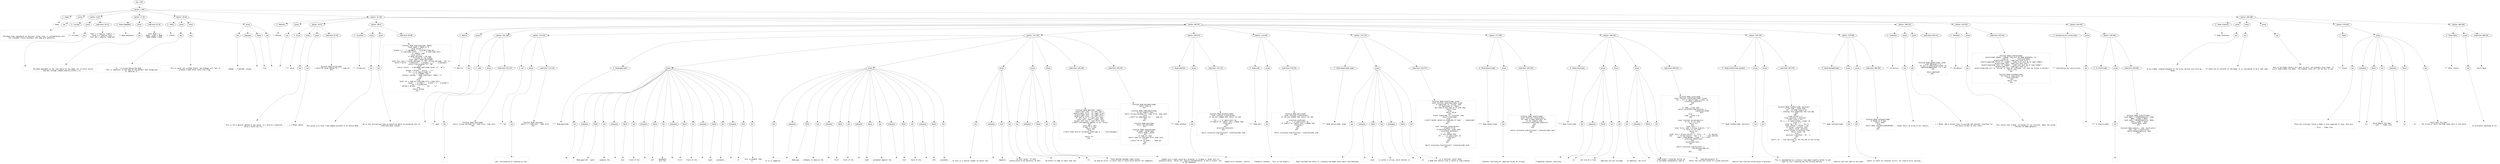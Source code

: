 digraph lpegNode {

node [fontname=Helvetica]
edge [style=dashed]

doc_0 [label="doc - 494"]


doc_0 -> { section_1}
{rank=same; section_1}

section_1 [label="section: 1-464"]


// END RANK doc_0

section_1 -> { header_2 prose_3 section_4 section_5 section_6 section_7 section_8}
{rank=same; header_2 prose_3 section_4 section_5 section_6 section_7 section_8}

header_2 [label="1 : Node"]

prose_3 [label="prose"]

section_4 [label="section: 8-16"]

section_5 [label="section: 17-28"]

section_6 [label="section: 29-40"]

section_7 [label="section: 41-442"]

section_8 [label="section: 465-484"]


// END RANK section_1

header_2 -> leaf_9
leaf_9  [color=Gray,shape=rectangle,fontname=Inconsolata,label="* Node"]
// END RANK header_2

prose_3 -> { raw_10}
{rank=same; raw_10}

raw_10 [label="raw"]


// END RANK prose_3

raw_10 -> leaf_11
leaf_11  [color=Gray,shape=rectangle,fontname=Inconsolata,label="


  The Node class implements an abstract syntax tree, in collaboration with
the [[Grammar class][/grammar] and lpeg more generally.  

"]
// END RANK raw_10

section_4 -> { header_12 prose_13 codeblock_14}
{rank=same; header_12 prose_13 codeblock_14}

header_12 [label="3 : includes"]

prose_13 [label="prose"]

codeblock_14 [label="code block 10-14"]


// END RANK section_4

header_12 -> leaf_15
leaf_15  [color=Gray,shape=rectangle,fontname=Inconsolata,label="*** includes"]
// END RANK header_12

prose_13 -> { raw_16}
{rank=same; raw_16}

raw_16 [label="raw"]


// END RANK prose_13

raw_16 -> leaf_17
leaf_17  [color=Gray,shape=rectangle,fontname=Inconsolata,label="
"]
// END RANK raw_16

codeblock_14 -> leaf_18
leaf_18  [color=Gray,shape=rectangle,fontname=Inconsolata,label="local s = require \"status\" ()
local a = require \"ansi\"
local dot = require \"node/dot\""]
// END RANK codeblock_14

section_5 -> { header_19 prose_20 codeblock_21}
{rank=same; header_19 prose_20 codeblock_21}

header_19 [label="2 : Node metatable"]

prose_20 [label="prose"]

codeblock_21 [label="code block 22-26"]


// END RANK section_5

header_19 -> leaf_22
leaf_22  [color=Gray,shape=rectangle,fontname=Inconsolata,label="** Node metatable"]
// END RANK header_19

prose_20 -> { raw_23}
{rank=same; raw_23}

raw_23 [label="raw"]


// END RANK prose_20

raw_23 -> leaf_24
leaf_24  [color=Gray,shape=rectangle,fontname=Inconsolata,label="

  The Node metatable is the root table for any Node, all of which should
subclass through [[Node:inherit()][httk://]].
"]
// END RANK raw_23

codeblock_21 -> leaf_25
leaf_25  [color=Gray,shape=rectangle,fontname=Inconsolata,label="local Node = {}
Node.__index = Node
Node.isNode = Node"]
// END RANK codeblock_21

section_6 -> { header_26 prose_27 prose_28 prose_29}
{rank=same; header_26 prose_27 prose_28 prose_29}

header_26 [label="2 : Fields"]

prose_27 [label="prose"]

prose_28 [label="prose"]

prose_29 [label="prose"]


// END RANK section_6

header_26 -> leaf_30
leaf_30  [color=Gray,shape=rectangle,fontname=Inconsolata,label="** Fields"]
// END RANK header_26

prose_27 -> { raw_31}
{rank=same; raw_31}

raw_31 [label="raw"]


// END RANK prose_27

raw_31 -> leaf_32
leaf_32  [color=Gray,shape=rectangle,fontname=Inconsolata,label="

   - id :  A string naming the Node. 
           This is identical to the name of the pattern that recognizes
           or captures it.
"]
// END RANK raw_31

prose_28 -> { raw_33}
{rank=same; raw_33}

raw_33 [label="raw"]


// END RANK prose_28

raw_33 -> leaf_34
leaf_34  [color=Gray,shape=rectangle,fontname=Inconsolata,label="
           This is never set on Node itself, and Grammar will fail to
           produce a Node which lacks this flag. 
"]
// END RANK raw_33

prose_29 -> { raw_35 prespace_36 literal_37 raw_38}
{rank=same; raw_35 prespace_36 literal_37 raw_38}

raw_35 [label="raw"]

prespace_36 [label="prespace"]

literal_37 [label="literal"]

raw_38 [label="raw"]


// END RANK prose_29

raw_35 -> leaf_39
leaf_39  [color=Gray,shape=rectangle,fontname=Inconsolata,label="
   - isNode :  A boolean, always"]
// END RANK raw_35

prespace_36 -> leaf_40
leaf_40  [color=Gray,shape=rectangle,fontname=Inconsolata,label=" "]
// END RANK prespace_36

literal_37 -> leaf_41
leaf_41  [color=Gray,shape=rectangle,fontname=Inconsolata,label="true"]
// END RANK literal_37

raw_38 -> leaf_42
leaf_42  [color=Gray,shape=rectangle,fontname=Inconsolata,label=".

"]
// END RANK raw_38

section_7 -> { header_43 prose_44 section_45 section_46 section_47 section_48 section_49 section_50}
{rank=same; header_43 prose_44 section_45 section_46 section_47 section_48 section_49 section_50}

header_43 [label="2 : Methods"]

prose_44 [label="prose"]

section_45 [label="section: 44-57"]

section_46 [label="section: 58-97"]

section_47 [label="section: 98-378"]

section_48 [label="section: 396-414"]

section_49 [label="section: 415-442"]

section_50 [label="section: 443-445"]


// END RANK section_7

header_43 -> leaf_51
leaf_51  [color=Gray,shape=rectangle,fontname=Inconsolata,label="** Methods"]
// END RANK header_43

prose_44 -> { raw_52}
{rank=same; raw_52}

raw_52 [label="raw"]


// END RANK prose_44

raw_52 -> leaf_53
leaf_53  [color=Gray,shape=rectangle,fontname=Inconsolata,label="

"]
// END RANK raw_52

section_45 -> { header_54 prose_55 prose_56 codeblock_57}
{rank=same; header_54 prose_55 prose_56 codeblock_57}

header_54 [label="4 : toLua"]

prose_55 [label="prose"]

prose_56 [label="prose"]

codeblock_57 [label="code block 51-55"]


// END RANK section_45

header_54 -> leaf_58
leaf_58  [color=Gray,shape=rectangle,fontname=Inconsolata,label="**** toLua"]
// END RANK header_54

prose_55 -> { raw_59}
{rank=same; raw_59}

raw_59 [label="raw"]


// END RANK prose_55

raw_59 -> leaf_60
leaf_60  [color=Gray,shape=rectangle,fontname=Inconsolata,label="

This is not a general method in any sense, it's here as a backstop
while I build out Clu. 
"]
// END RANK raw_59

prose_56 -> { raw_61}
{rank=same; raw_61}

raw_61 [label="raw"]


// END RANK prose_56

raw_61 -> leaf_62
leaf_62  [color=Gray,shape=rectangle,fontname=Inconsolata,label="
  - [ ] #todo remove
"]
// END RANK raw_61

codeblock_57 -> leaf_63
leaf_63  [color=Gray,shape=rectangle,fontname=Inconsolata,label="function Node.toLua(node)
  s:halt(\"No toLua method for \" .. node.id)
end"]
// END RANK codeblock_57

section_46 -> { header_64 prose_65 prose_66 codeblock_67}
{rank=same; header_64 prose_65 prose_66 codeblock_67}

header_64 [label="3 : Visualizer"]

prose_65 [label="prose"]

prose_66 [label="prose"]

codeblock_67 [label="code block 65-96"]


// END RANK section_46

header_64 -> leaf_68
leaf_68  [color=Gray,shape=rectangle,fontname=Inconsolata,label="*** Visualizer"]
// END RANK header_64

prose_65 -> { raw_69}
{rank=same; raw_69}

raw_69 [label="raw"]


// END RANK prose_65

raw_69 -> leaf_70
leaf_70  [color=Gray,shape=rectangle,fontname=Inconsolata,label="

This gives us a nice, tree-shaped printout of an entire Node.
"]
// END RANK raw_69

prose_66 -> { raw_71}
{rank=same; raw_71}

raw_71 [label="raw"]


// END RANK prose_66

raw_71 -> leaf_72
leaf_72  [color=Gray,shape=rectangle,fontname=Inconsolata,label="
We're less disciplined than we should be about up-assigning this to
inherited Node classes. 
"]
// END RANK raw_71

codeblock_67 -> leaf_73
leaf_73  [color=Gray,shape=rectangle,fontname=Inconsolata,label="function Node.toString(node, depth)
   local depth = depth or 0
   local phrase = \"\"
   phrase = (\"  \"):rep(depth) .. a.bright(node.id) .. \"    \"
      .. a.cyan(node.first) .. \"-\" .. a.cyan(node.last)
   if node[1] then
      local extra = \"    \"
      if Node.len(node) > 56 then
         --  Truncate in the middle
         local span = Node.span(node)
         local pre, post = string.sub(span, 1, 26), string.sub(span, -26, -1)
         extra = extra .. a.dim(pre) .. a.bright(\"………\") .. a.dim(post)
         extra = extra:gsub(\"\\n\", \"◼︎\")
      else
         extra = extra .. a.dim(Node.span(node):gsub(\"\\n\", \"◼︎\"))
      end
      phrase = phrase .. extra .. \"\\n\"
      for _,v in ipairs(node) do
         if (v.isNode) then
            phrase = phrase .. Node.toString(v, depth + 1)
         end
      end
   else
      local val = node.str:sub(node.first, node.last)
                          :gsub(\" \", a.clear() .. a.dim(\"_\") .. a.green())
      val = a.green(val)
      phrase = phrase .. \"    \" .. val  .. \"\\n\"
   end
   return phrase
end"]
// END RANK codeblock_67

section_47 -> { header_74 prose_75 section_76 section_77 section_78 section_79 section_80 section_81 section_82 section_83 section_84 section_85}
{rank=same; header_74 prose_75 section_76 section_77 section_78 section_79 section_80 section_81 section_82 section_83 section_84 section_85}

header_74 [label="3 : Metrics"]

prose_75 [label="prose"]

section_76 [label="section: 101-109"]

section_77 [label="section: 110-120"]

section_78 [label="section: 121-192"]

section_79 [label="section: 193-213"]

section_80 [label="section: 214-236"]

section_81 [label="section: 237-276"]

section_82 [label="section: 277-295"]

section_83 [label="section: 296-344"]

section_84 [label="section: 345-378"]

section_85 [label="section: 379-395"]


// END RANK section_47

header_74 -> leaf_86
leaf_86  [color=Gray,shape=rectangle,fontname=Inconsolata,label="*** Metrics"]
// END RANK header_74

prose_75 -> { raw_87}
{rank=same; raw_87}

raw_87 [label="raw"]


// END RANK prose_75

raw_87 -> leaf_88
leaf_88  [color=Gray,shape=rectangle,fontname=Inconsolata,label="

"]
// END RANK raw_87

section_76 -> { header_89 prose_90 codeblock_91}
{rank=same; header_89 prose_90 codeblock_91}

header_89 [label="4 : span"]

prose_90 [label="prose"]

codeblock_91 [label="code block 103-107"]


// END RANK section_76

header_89 -> leaf_92
leaf_92  [color=Gray,shape=rectangle,fontname=Inconsolata,label="**** span"]
// END RANK header_89

prose_90 -> { raw_93}
{rank=same; raw_93}

raw_93 [label="raw"]


// END RANK prose_90

raw_93 -> leaf_94
leaf_94  [color=Gray,shape=rectangle,fontname=Inconsolata,label="
"]
// END RANK raw_93

codeblock_91 -> leaf_95
leaf_95  [color=Gray,shape=rectangle,fontname=Inconsolata,label="function Node.span(node)
   return string.sub(node.str, node.first, node.last)
end"]
// END RANK codeblock_91

section_77 -> { header_96 prose_97 codeblock_98}
{rank=same; header_96 prose_97 codeblock_98}

header_96 [label="4 : len"]

prose_97 [label="prose"]

codeblock_98 [label="code block 114-118"]


// END RANK section_77

header_96 -> leaf_99
leaf_99  [color=Gray,shape=rectangle,fontname=Inconsolata,label="**** len"]
// END RANK header_96

prose_97 -> { raw_100}
{rank=same; raw_100}

raw_100 [label="raw"]


// END RANK prose_97

raw_100 -> leaf_101
leaf_101  [color=Gray,shape=rectangle,fontname=Inconsolata,label="

ahh, the pleasure of indexing by one. 
"]
// END RANK raw_100

codeblock_98 -> leaf_102
leaf_102  [color=Gray,shape=rectangle,fontname=Inconsolata,label="function Node.len(node)
    return 1 + node.last - node.first
end"]
// END RANK codeblock_98

section_78 -> { header_103 prose_104 prose_105 prose_106 prose_107 prose_108 codeblock_109 codeblock_110}
{rank=same; header_103 prose_104 prose_105 prose_106 prose_107 prose_108 codeblock_109 codeblock_110}

header_103 [label="4 : Node:gap(node)"]

prose_104 [label="prose"]

prose_105 [label="prose"]

prose_106 [label="prose"]

prose_107 [label="prose"]

prose_108 [label="prose"]

codeblock_109 [label="code block 140-160"]

codeblock_110 [label="code block 163-191"]


// END RANK section_78

header_103 -> leaf_111
leaf_111  [color=Gray,shape=rectangle,fontname=Inconsolata,label="**** Node:gap(node)"]
// END RANK header_103

prose_104 -> { raw_112 prespace_113 literal_114 raw_115 prespace_116 literal_117 raw_118 prespace_119 literal_120 raw_121 prespace_122 literal_123 raw_124 prespace_125 literal_126 raw_127 prespace_128 bold_129 raw_130}
{rank=same; raw_112 prespace_113 literal_114 raw_115 prespace_116 literal_117 raw_118 prespace_119 literal_120 raw_121 prespace_122 literal_123 raw_124 prespace_125 literal_126 raw_127 prespace_128 bold_129 raw_130}

raw_112 [label="raw"]

prespace_113 [label="prespace"]

literal_114 [label="literal"]

raw_115 [label="raw"]

prespace_116 [label="prespace"]

literal_117 [label="literal"]

raw_118 [label="raw"]

prespace_119 [label="prespace"]

literal_120 [label="literal"]

raw_121 [label="raw"]

prespace_122 [label="prespace"]

literal_123 [label="literal"]

raw_124 [label="raw"]

prespace_125 [label="prespace"]

literal_126 [label="literal"]

raw_127 [label="raw"]

prespace_128 [label="prespace"]

bold_129 [label="bold"]

raw_130 [label="raw"]


// END RANK prose_104

raw_112 -> leaf_131
leaf_131  [color=Gray,shape=rectangle,fontname=Inconsolata,label=""]
// END RANK raw_112

prespace_113 -> leaf_132
leaf_132  [color=Gray,shape=rectangle,fontname=Inconsolata,label=""]
// END RANK prespace_113

literal_114 -> leaf_133
leaf_133  [color=Gray,shape=rectangle,fontname=Inconsolata,label="Node.gap(left, right)"]
// END RANK literal_114

raw_115 -> leaf_134
leaf_134  [color=Gray,shape=rectangle,fontname=Inconsolata,label=" compares the"]
// END RANK raw_115

prespace_116 -> leaf_135
leaf_135  [color=Gray,shape=rectangle,fontname=Inconsolata,label=" "]
// END RANK prespace_116

literal_117 -> leaf_136
leaf_136  [color=Gray,shape=rectangle,fontname=Inconsolata,label="last"]
// END RANK literal_117

raw_118 -> leaf_137
leaf_137  [color=Gray,shape=rectangle,fontname=Inconsolata,label=" field of the"]
// END RANK raw_118

prespace_119 -> leaf_138
leaf_138  [color=Gray,shape=rectangle,fontname=Inconsolata,label=" "]
// END RANK prespace_119

literal_120 -> leaf_139
leaf_139  [color=Gray,shape=rectangle,fontname=Inconsolata,label="left"]
// END RANK literal_120

raw_121 -> leaf_140
leaf_140  [color=Gray,shape=rectangle,fontname=Inconsolata,label=" parameter
with the"]
// END RANK raw_121

prespace_122 -> leaf_141
leaf_141  [color=Gray,shape=rectangle,fontname=Inconsolata,label=" "]
// END RANK prespace_122

literal_123 -> leaf_142
leaf_142  [color=Gray,shape=rectangle,fontname=Inconsolata,label="first"]
// END RANK literal_123

raw_124 -> leaf_143
leaf_143  [color=Gray,shape=rectangle,fontname=Inconsolata,label=" field of the"]
// END RANK raw_124

prespace_125 -> leaf_144
leaf_144  [color=Gray,shape=rectangle,fontname=Inconsolata,label=" "]
// END RANK prespace_125

literal_126 -> leaf_145
leaf_145  [color=Gray,shape=rectangle,fontname=Inconsolata,label="right"]
// END RANK literal_126

raw_127 -> leaf_146
leaf_146  [color=Gray,shape=rectangle,fontname=Inconsolata,label=" parameter,"]
// END RANK raw_127

prespace_128 -> leaf_147
leaf_147  [color=Gray,shape=rectangle,fontname=Inconsolata,label=" "]
// END RANK prespace_128

bold_129 -> leaf_148
leaf_148  [color=Gray,shape=rectangle,fontname=Inconsolata,label="if"]
// END RANK bold_129

raw_130 -> leaf_149
leaf_149  [color=Gray,shape=rectangle,fontname=Inconsolata,label=" this is greater than
0. 
"]
// END RANK raw_130

prose_105 -> { raw_150 prespace_151 literal_152 raw_153 prespace_154 literal_155 raw_156 prespace_157 literal_158 raw_159 prespace_160 literal_161 raw_162 prespace_163 literal_164 raw_165}
{rank=same; raw_150 prespace_151 literal_152 raw_153 prespace_154 literal_155 raw_156 prespace_157 literal_158 raw_159 prespace_160 literal_161 raw_162 prespace_163 literal_164 raw_165}

raw_150 [label="raw"]

prespace_151 [label="prespace"]

literal_152 [label="literal"]

raw_153 [label="raw"]

prespace_154 [label="prespace"]

literal_155 [label="literal"]

raw_156 [label="raw"]

prespace_157 [label="prespace"]

literal_158 [label="literal"]

raw_159 [label="raw"]

prespace_160 [label="prespace"]

literal_161 [label="literal"]

raw_162 [label="raw"]

prespace_163 [label="prespace"]

literal_164 [label="literal"]

raw_165 [label="raw"]


// END RANK prose_105

raw_150 -> leaf_166
leaf_166  [color=Gray,shape=rectangle,fontname=Inconsolata,label="
If it is negative,"]
// END RANK raw_150

prespace_151 -> leaf_167
leaf_167  [color=Gray,shape=rectangle,fontname=Inconsolata,label=" "]
// END RANK prespace_151

literal_152 -> leaf_168
leaf_168  [color=Gray,shape=rectangle,fontname=Inconsolata,label="Node.gap"]
// END RANK literal_152

raw_153 -> leaf_169
leaf_169  [color=Gray,shape=rectangle,fontname=Inconsolata,label=" attempts to measure the"]
// END RANK raw_153

prespace_154 -> leaf_170
leaf_170  [color=Gray,shape=rectangle,fontname=Inconsolata,label=" "]
// END RANK prespace_154

literal_155 -> leaf_171
leaf_171  [color=Gray,shape=rectangle,fontname=Inconsolata,label="first"]
// END RANK literal_155

raw_156 -> leaf_172
leaf_172  [color=Gray,shape=rectangle,fontname=Inconsolata,label=" field of the"]
// END RANK raw_156

prespace_157 -> leaf_173
leaf_173  [color=Gray,shape=rectangle,fontname=Inconsolata,label=""]
// END RANK prespace_157

literal_158 -> leaf_174
leaf_174  [color=Gray,shape=rectangle,fontname=Inconsolata,label="right"]
// END RANK literal_158

raw_159 -> leaf_175
leaf_175  [color=Gray,shape=rectangle,fontname=Inconsolata,label=" parameter against the"]
// END RANK raw_159

prespace_160 -> leaf_176
leaf_176  [color=Gray,shape=rectangle,fontname=Inconsolata,label=" "]
// END RANK prespace_160

literal_161 -> leaf_177
leaf_177  [color=Gray,shape=rectangle,fontname=Inconsolata,label="last"]
// END RANK literal_161

raw_162 -> leaf_178
leaf_178  [color=Gray,shape=rectangle,fontname=Inconsolata,label=" field of the"]
// END RANK raw_162

prespace_163 -> leaf_179
leaf_179  [color=Gray,shape=rectangle,fontname=Inconsolata,label=" "]
// END RANK prespace_163

literal_164 -> leaf_180
leaf_180  [color=Gray,shape=rectangle,fontname=Inconsolata,label="left"]
// END RANK literal_164

raw_165 -> leaf_181
leaf_181  [color=Gray,shape=rectangle,fontname=Inconsolata,label=" parameter.
"]
// END RANK raw_165

prose_106 -> { raw_182 prespace_183 bold_184 raw_185}
{rank=same; raw_182 prespace_183 bold_184 raw_185}

raw_182 [label="raw"]

prespace_183 [label="prespace"]

bold_184 [label="bold"]

raw_185 [label="raw"]


// END RANK prose_106

raw_182 -> leaf_186
leaf_186  [color=Gray,shape=rectangle,fontname=Inconsolata,label="
If this is a natural number we return the"]
// END RANK raw_182

prespace_183 -> leaf_187
leaf_187  [color=Gray,shape=rectangle,fontname=Inconsolata,label=" "]
// END RANK prespace_183

bold_184 -> leaf_188
leaf_188  [color=Gray,shape=rectangle,fontname=Inconsolata,label="negation"]
// END RANK bold_184

raw_185 -> leaf_189
leaf_189  [color=Gray,shape=rectangle,fontname=Inconsolata,label=" of this value.  If both
should prove to be positive, we halt. 
"]
// END RANK raw_185

prose_107 -> { raw_190 prespace_191 literal_192 raw_193}
{rank=same; raw_190 prespace_191 literal_192 raw_193}

raw_190 [label="raw"]

prespace_191 [label="prespace"]

literal_192 [label="literal"]

raw_193 [label="raw"]


// END RANK prose_107

raw_190 -> leaf_194
leaf_194  [color=Gray,shape=rectangle,fontname=Inconsolata,label="
No effort is made to check that the"]
// END RANK raw_190

prespace_191 -> leaf_195
leaf_195  [color=Gray,shape=rectangle,fontname=Inconsolata,label=" "]
// END RANK prespace_191

literal_192 -> leaf_196
leaf_196  [color=Gray,shape=rectangle,fontname=Inconsolata,label="str"]
// END RANK literal_192

raw_193 -> leaf_197
leaf_197  [color=Gray,shape=rectangle,fontname=Inconsolata,label=" field matches between nodes unless
we have an error, in which case it could prove helpful for diagnosis.  
"]
// END RANK raw_193

prose_108 -> { raw_198}
{rank=same; raw_198}

raw_198 [label="raw"]


// END RANK prose_108

raw_198 -> leaf_199
leaf_199  [color=Gray,shape=rectangle,fontname=Inconsolata,label="
Indeed such a check would be a disaster in streams or other sort of
piecewise parse.  Which will require implementation in and of itself, but
in the meantime...
"]
// END RANK raw_198

codeblock_109 -> leaf_200
leaf_200  [color=Gray,shape=rectangle,fontname=Inconsolata,label="function Node.gap(left, right)
  assert(left.last, \"no left.last\")
  assert(right.first, \"no right.first\")
  assert(right.last, \"no right.last\")
  assert(left.first, \"no left.first\")
  if left.first >= right.last then
    local left, right = right, left
  elseif left.last > right.first then
    s:halt(\"overlapping regions or str issue\")
  end
  local gap = left
  if gap >= 0 then
    return gap
  else
    s:halt(\"some kind of situation where gap is \" .. tostring(gap))
  end

  return nil 
end"]
// END RANK codeblock_109

codeblock_110 -> leaf_201
leaf_201  [color=Gray,shape=rectangle,fontname=Inconsolata,label="function Node.dotLabel(node)
  return node.id
end

function Node.toMarkdown(node)
  if not node[1] then
    return string.sub(node.str, node.first, node.last)
  else
    s:halt(\"no toMarkdown for \" .. node.id)
  end
end

function Node.dot(node)
  return dot.dot(node)
end

function Node.toValue(node)
  if node.__VALUE then
    return node.__VALUE
  end
  if node.str then
    return node.str:sub(node.first,node.last)
  else
    s:halt(\"no str on node \" .. node.id)
  end
end
"]
// END RANK codeblock_110

section_79 -> { header_202 prose_203 codeblock_204}
{rank=same; header_202 prose_203 codeblock_204}

header_202 [label="4 : Node.walkPost"]

prose_203 [label="prose"]

codeblock_204 [label="code block 197-212"]


// END RANK section_79

header_202 -> leaf_205
leaf_205  [color=Gray,shape=rectangle,fontname=Inconsolata,label="**** Node.walkPost"]
// END RANK header_202

prose_203 -> { raw_206}
{rank=same; raw_206}

raw_206 [label="raw"]


// END RANK prose_203

raw_206 -> leaf_207
leaf_207  [color=Gray,shape=rectangle,fontname=Inconsolata,label="

Depth-first iterator, postfix 
"]
// END RANK raw_206

codeblock_204 -> leaf_208
leaf_208  [color=Gray,shape=rectangle,fontname=Inconsolata,label="function Node.walkPost(node)
    local function traverse(ast)
        if not ast.isNode then return nil end

        for _, v in ipairs(ast) do
            if type(v) == 'table' and v.isNode then
              traverse(v)
            end
        end
        coroutine.yield(ast)
    end

    return coroutine.wrap(function() traverse(node) end)
end"]
// END RANK codeblock_204

section_80 -> { header_209 prose_210 codeblock_211}
{rank=same; header_209 prose_210 codeblock_211}

header_209 [label="4 : Node.walk"]

prose_210 [label="prose"]

codeblock_211 [label="code block 218-234"]


// END RANK section_80

header_209 -> leaf_212
leaf_212  [color=Gray,shape=rectangle,fontname=Inconsolata,label="**** Node.walk"]
// END RANK header_209

prose_210 -> { raw_213}
{rank=same; raw_213}

raw_213 [label="raw"]


// END RANK prose_210

raw_213 -> leaf_214
leaf_214  [color=Gray,shape=rectangle,fontname=Inconsolata,label="

Presearch iterator.  This is the default. 
"]
// END RANK raw_213

codeblock_211 -> leaf_215
leaf_215  [color=Gray,shape=rectangle,fontname=Inconsolata,label="function Node.walk(node)
  local function traverse(ast)
    if not ast.isNode then return nil end

    coroutine.yield(ast)
    for _, v in ipairs(ast) do
      if type(v) == 'table' and v.isNode then
        traverse(v)
      end
    end
  end

  return coroutine.wrap(function() traverse(node) end)
end
"]
// END RANK codeblock_211

section_81 -> { header_216 prose_217 codeblock_218}
{rank=same; header_216 prose_217 codeblock_218}

header_216 [label="4 : Node.select(node, pred)"]

prose_217 [label="prose"]

codeblock_218 [label="code block 243-274"]


// END RANK section_81

header_216 -> leaf_219
leaf_219  [color=Gray,shape=rectangle,fontname=Inconsolata,label="**** Node.select(node, pred)"]
// END RANK header_216

prose_217 -> { raw_220 prespace_221 literal_222 raw_223 prespace_224 literal_225 raw_226}
{rank=same; raw_220 prespace_221 literal_222 raw_223 prespace_224 literal_225 raw_226}

raw_220 [label="raw"]

prespace_221 [label="prespace"]

literal_222 [label="literal"]

raw_223 [label="raw"]

prespace_224 [label="prespace"]

literal_225 [label="literal"]

raw_226 [label="raw"]


// END RANK prose_217

raw_220 -> leaf_227
leaf_227  [color=Gray,shape=rectangle,fontname=Inconsolata,label="

  Takes the Node and walks it, yielding the Nodes which match the predicate."]
// END RANK raw_220

prespace_221 -> leaf_228
leaf_228  [color=Gray,shape=rectangle,fontname=Inconsolata,label=""]
// END RANK prespace_221

literal_222 -> leaf_229
leaf_229  [color=Gray,shape=rectangle,fontname=Inconsolata,label="pred"]
// END RANK literal_222

raw_223 -> leaf_230
leaf_230  [color=Gray,shape=rectangle,fontname=Inconsolata,label=" is either a string, which matches to"]
// END RANK raw_223

prespace_224 -> leaf_231
leaf_231  [color=Gray,shape=rectangle,fontname=Inconsolata,label=" "]
// END RANK prespace_224

literal_225 -> leaf_232
leaf_232  [color=Gray,shape=rectangle,fontname=Inconsolata,label="id"]
// END RANK literal_225

raw_226 -> leaf_233
leaf_233  [color=Gray,shape=rectangle,fontname=Inconsolata,label=", or a function, which takes
a Node and returns true or false on some premise. 
"]
// END RANK raw_226

codeblock_218 -> leaf_234
leaf_234  [color=Gray,shape=rectangle,fontname=Inconsolata,label="function Node.select(node, pred)
   local function qualifies(node, pred)
      if type(pred) == 'string' then
         if type(node) == 'table' 
          and node.id and node.id == pred then
            return true
         else
            return false
         end
      elseif type(pred) == 'function' then
         return pred(node)
      else
         s:halt(\"cannot select on predicate of type \" .. type(pred))
      end
   end

   local function traverse(ast)
      -- breadth first
      if qualifies(ast, pred) then
         coroutine.yield(ast)
      end
      if ast.isNode then
         for _, v in ipairs(ast) do
            traverse(v)
         end
      end
   end

   return coroutine.wrap(function() traverse(node) end)
end"]
// END RANK codeblock_218

section_82 -> { header_235 prose_236 codeblock_237}
{rank=same; header_235 prose_236 codeblock_237}

header_235 [label="4 : Node.tokens(node)"]

prose_236 [label="prose"]

codeblock_237 [label="code block 281-293"]


// END RANK section_82

header_235 -> leaf_238
leaf_238  [color=Gray,shape=rectangle,fontname=Inconsolata,label="**** Node.tokens(node)"]
// END RANK header_235

prose_236 -> { raw_239}
{rank=same; raw_239}

raw_239 [label="raw"]


// END RANK prose_236

raw_239 -> leaf_240
leaf_240  [color=Gray,shape=rectangle,fontname=Inconsolata,label="

  Iterator returning all captured values as strings.
"]
// END RANK raw_239

codeblock_237 -> leaf_241
leaf_241  [color=Gray,shape=rectangle,fontname=Inconsolata,label="function Node.tokens(node)
  local function traverse(ast)
    for node in Node.walk(ast) do
      if not node[1] then
        coroutine.yield(node:toValue())
      end
    end
  end

  return coroutine.wrap(function() traverse(node) end)
end  "]
// END RANK codeblock_237

section_83 -> { header_242 prose_243 prose_244 prose_245 codeblock_246}
{rank=same; header_242 prose_243 prose_244 prose_245 codeblock_246}

header_242 [label="4 : Node.lines(node)"]

prose_243 [label="prose"]

prose_244 [label="prose"]

prose_245 [label="prose"]

codeblock_246 [label="code block 306-343"]


// END RANK section_83

header_242 -> leaf_247
leaf_247  [color=Gray,shape=rectangle,fontname=Inconsolata,label="**** Node.lines(node)"]
// END RANK header_242

prose_243 -> { raw_248 prespace_249 literal_250 raw_251}
{rank=same; raw_248 prespace_249 literal_250 raw_251}

raw_248 [label="raw"]

prespace_249 [label="prespace"]

literal_250 [label="literal"]

raw_251 [label="raw"]


// END RANK prose_243

raw_248 -> leaf_252
leaf_252  [color=Gray,shape=rectangle,fontname=Inconsolata,label="

A memoized iterator returning"]
// END RANK raw_248

prespace_249 -> leaf_253
leaf_253  [color=Gray,shape=rectangle,fontname=Inconsolata,label=" "]
// END RANK prespace_249

literal_250 -> leaf_254
leaf_254  [color=Gray,shape=rectangle,fontname=Inconsolata,label="str"]
// END RANK literal_250

raw_251 -> leaf_255
leaf_255  [color=Gray,shape=rectangle,fontname=Inconsolata,label=" one line at a time. 
"]
// END RANK raw_251

prose_244 -> { raw_256}
{rank=same; raw_256}

raw_256 [label="raw"]


// END RANK prose_244

raw_256 -> leaf_257
leaf_257  [color=Gray,shape=rectangle,fontname=Inconsolata,label="
Newlines are not included.
"]
// END RANK raw_256

prose_245 -> { raw_258 prespace_259 literal_260 raw_261}
{rank=same; raw_258 prespace_259 literal_260 raw_261}

raw_258 [label="raw"]

prespace_259 [label="prespace"]

literal_260 [label="literal"]

raw_261 [label="raw"]


// END RANK prose_245

raw_258 -> leaf_262
leaf_262  [color=Gray,shape=rectangle,fontname=Inconsolata,label="
In addition, the first"]
// END RANK raw_258

prespace_259 -> leaf_263
leaf_263  [color=Gray,shape=rectangle,fontname=Inconsolata,label=" "]
// END RANK prespace_259

literal_260 -> leaf_264
leaf_264  [color=Gray,shape=rectangle,fontname=Inconsolata,label="node:lines() traversal builds up
a sourcemap subsequently used by "]
// END RANK literal_260

raw_261 -> leaf_265
leaf_265  [color=Gray,shape=rectangle,fontname=Inconsolata,label="node:atLine(pos)= to
return the line and column of a given position.
"]
// END RANK raw_261

codeblock_246 -> leaf_266
leaf_266  [color=Gray,shape=rectangle,fontname=Inconsolata,label="function Node.lines(node)
  local function yieldLines(node, linum)
     for _, str in ipairs(node.__lines) do
        coroutine.yield(str)
      end
  end

  if node.__lines then
     return coroutine.wrap(function ()
                              yieldLines(node) 
                           end)
  else 
     node.__lines = {}
  end

  local function buildLines(str)
      if str == nil then
        return nil
      end
      local rest = \"\"
      local first, last = string.find(str, \"\\n\")
      if first == nil then 
        return nil
      else
        local line = string.sub(str, 1, first - 1) -- no newline
        rest       = string.sub(str, last + 1)    -- skip newline
        node.__lines[#node.__lines + 1] = line
        coroutine.yield(line)
      end
      buildLines(rest)
  end

  return coroutine.wrap(function () 
                           buildLines(node.str) 
                        end)
end"]
// END RANK codeblock_246

section_84 -> { header_267 prose_268 prose_269 codeblock_270}
{rank=same; header_267 prose_268 prose_269 codeblock_270}

header_267 [label="4 : Node.linePos(node, position)"]

prose_268 [label="prose"]

prose_269 [label="prose"]

codeblock_270 [label="code block 352-376"]


// END RANK section_84

header_267 -> leaf_271
leaf_271  [color=Gray,shape=rectangle,fontname=Inconsolata,label="**** Node.linePos(node, position)"]
// END RANK header_267

prose_268 -> { raw_272}
{rank=same; raw_272}

raw_272 [label="raw"]


// END RANK prose_268

raw_272 -> leaf_273
leaf_273  [color=Gray,shape=rectangle,fontname=Inconsolata,label="

Returns the line and column given a position.
"]
// END RANK raw_272

prose_269 -> { raw_274}
{rank=same; raw_274}

raw_274 [label="raw"]


// END RANK prose_269

raw_274 -> leaf_275
leaf_275  [color=Gray,shape=rectangle,fontname=Inconsolata,label="
This is implemented as a classic loop made slightly harder to get
right by Lua's indexing and the missing newline.  
"]
// END RANK raw_274

codeblock_270 -> leaf_276
leaf_276  [color=Gray,shape=rectangle,fontname=Inconsolata,label="function Node.linePos(node, position)
   if not node.__lines then
      for _ in node:lines() do
        -- nothing, this generates the line map
      end
   end
   local offset = 0
   local position = position
   local linum = nil
   for i, v in ipairs(node.__lines) do
       linum = i
       local len = #v + 1 -- for nl
       local offset = offset + len
       if offset > position then
          return linum, position
       elseif offset == position then
          return linum, len
       else
          position = position - #v - 1
       end
   end
   return nil -- this position is off the end of the string
end"]
// END RANK codeblock_270

section_85 -> { header_277 prose_278 prose_279 codeblock_280}
{rank=same; header_277 prose_278 prose_279 codeblock_280}

header_277 [label="4 : Node.lastLeaf(node)"]

prose_278 [label="prose"]

prose_279 [label="prose"]

codeblock_280 [label="code block 385-393"]


// END RANK section_85

header_277 -> leaf_281
leaf_281  [color=Gray,shape=rectangle,fontname=Inconsolata,label="**** Node.lastLeaf(node)"]
// END RANK header_277

prose_278 -> { raw_282}
{rank=same; raw_282}

raw_282 [label="raw"]


// END RANK prose_278

raw_282 -> leaf_283
leaf_283  [color=Gray,shape=rectangle,fontname=Inconsolata,label="

Returns the last leaf of the node.
"]
// END RANK raw_282

prose_279 -> { raw_284}
{rank=same; raw_284}

raw_284 [label="raw"]


// END RANK prose_279

raw_284 -> leaf_285
leaf_285  [color=Gray,shape=rectangle,fontname=Inconsolata,label="
Useful to check for terminal errors, for stop-on-error parsing. 
"]
// END RANK raw_284

codeblock_280 -> leaf_286
leaf_286  [color=Gray,shape=rectangle,fontname=Inconsolata,label="function Node.lastLeaf(node)
  if #node == 0 then 
    return node
  else
    return Node.lastLeaf(node[#node])
  end
end"]
// END RANK codeblock_280

section_48 -> { header_287 prose_288 prose_289 codeblock_290}
{rank=same; header_287 prose_288 prose_289 codeblock_290}

header_287 [label="3 : Collectors"]

prose_288 [label="prose"]

prose_289 [label="prose"]

codeblock_290 [label="code block 403-412"]


// END RANK section_48

header_287 -> leaf_291
leaf_291  [color=Gray,shape=rectangle,fontname=Inconsolata,label="*** Collectors"]
// END RANK header_287

prose_288 -> { raw_292}
{rank=same; raw_292}

raw_292 [label="raw"]


// END RANK prose_288

raw_292 -> leaf_293
leaf_293  [color=Gray,shape=rectangle,fontname=Inconsolata,label="

These return an array of all results. 
"]
// END RANK raw_292

prose_289 -> { raw_294}
{rank=same; raw_294}

raw_294 [label="raw"]


// END RANK prose_289

raw_294 -> leaf_295
leaf_295  [color=Gray,shape=rectangle,fontname=Inconsolata,label="
- [ ] #todo  Add a Forest class to provide the iterator interface for
             the return arrays of this class.
"]
// END RANK raw_294

codeblock_290 -> leaf_296
leaf_296  [color=Gray,shape=rectangle,fontname=Inconsolata,label="function Node.gather(node, pred)
  local gathered = {}
  for ast in node:select(pred) do
    gathered[#gathered + 1] = ast
  end
  
  return gathered
end"]
// END RANK codeblock_290

section_49 -> { header_297 prose_298 codeblock_299}
{rank=same; header_297 prose_298 codeblock_299}

header_297 [label="3 : Validation"]

prose_298 [label="prose"]

codeblock_299 [label="code block 420-441"]


// END RANK section_49

header_297 -> leaf_300
leaf_300  [color=Gray,shape=rectangle,fontname=Inconsolata,label="*** Validation"]
// END RANK header_297

prose_298 -> { raw_301}
{rank=same; raw_301}

raw_301 [label="raw"]


// END RANK prose_298

raw_301 -> leaf_302
leaf_302  [color=Gray,shape=rectangle,fontname=Inconsolata,label="

This checks that a Node, including all its children, meets the social
contract of Node behavior.
"]
// END RANK raw_301

codeblock_299 -> leaf_303
leaf_303  [color=Gray,shape=rectangle,fontname=Inconsolata,label="
function Node.isValid(node)
  assert(node.isNode, \"isNode flag must be Node metatable, id: \"
         .. node.id .. \" \" .. tostring(node))
  assert(node.first, \"node must have first\")
  assert(type(node.first) == \"number\", \"node.first must be of type number\")
  assert(node.last, \"node must have last\")
  assert(type(node.last) == \"number\", \"node.last must be of type number\")
  assert(node.str, \"node must have str\")
  assert(type(node.str) == \"string\" or node.str.isPhrase, \"str must be string or phrase\")
  return true
end

function Node.validate(node)
  for twig in node:walk() do
    twig:isValid()
  end
  return true
end
"]
// END RANK codeblock_299

section_50 -> { header_304 prose_305 section_306}
{rank=same; header_304 prose_305 section_306}

header_304 [label="3 : Subclassing and construction"]

prose_305 [label="prose"]

section_306 [label="section: 446-464"]


// END RANK section_50

header_304 -> leaf_307
leaf_307  [color=Gray,shape=rectangle,fontname=Inconsolata,label="*** Subclassing and construction"]
// END RANK header_304

prose_305 -> { raw_308}
{rank=same; raw_308}

raw_308 [label="raw"]


// END RANK prose_305

raw_308 -> leaf_309
leaf_309  [color=Gray,shape=rectangle,fontname=Inconsolata,label="

"]
// END RANK raw_308

section_306 -> { header_310 prose_311 codeblock_312}
{rank=same; header_310 prose_311 codeblock_312}

header_310 [label="4 : N.inherit(node)"]

prose_311 [label="prose"]

codeblock_312 [label="code block 448-462"]


// END RANK section_306

header_310 -> leaf_313
leaf_313  [color=Gray,shape=rectangle,fontname=Inconsolata,label="**** N.inherit(node)"]
// END RANK header_310

prose_311 -> { raw_314}
{rank=same; raw_314}

raw_314 [label="raw"]


// END RANK prose_311

raw_314 -> leaf_315
leaf_315  [color=Gray,shape=rectangle,fontname=Inconsolata,label="
"]
// END RANK raw_314

codeblock_312 -> leaf_316
leaf_316  [color=Gray,shape=rectangle,fontname=Inconsolata,label="function Node.inherit(node)
  local Meta = setmetatable({}, node)
  Meta.__index = Meta
  local meta = setmetatable({}, Meta)
  meta.__index = meta
  return Meta, meta
end

function Node.export(_, mod, constructor)
  mod.__call = constructor
  return setmetatable({}, mod)
end
"]
// END RANK codeblock_312

section_8 -> { header_317 prose_318 prose_319 prose_320 section_321 section_322}
{rank=same; header_317 prose_318 prose_319 prose_320 section_321 section_322}

header_317 [label="2 : Node Instances"]

prose_318 [label="prose"]

prose_319 [label="prose"]

prose_320 [label="prose"]

section_321 [label="section: 476-484"]

section_322 [label="section: 485-494"]


// END RANK section_8

header_317 -> leaf_323
leaf_323  [color=Gray,shape=rectangle,fontname=Inconsolata,label="** Node Instances"]
// END RANK header_317

prose_318 -> { raw_324}
{rank=same; raw_324}

raw_324 [label="raw"]


// END RANK prose_318

raw_324 -> leaf_325
leaf_325  [color=Gray,shape=rectangle,fontname=Inconsolata,label="

  To be a Node, indexed elements of the Array portion must also be 
Nodes. 
"]
// END RANK raw_324

prose_319 -> { raw_326}
{rank=same; raw_326}

raw_326 [label="raw"]


// END RANK prose_319

raw_326 -> leaf_327
leaf_327  [color=Gray,shape=rectangle,fontname=Inconsolata,label="
If there are no children of the Node, it is considered to be a leaf node.
"]
// END RANK raw_326

prose_320 -> { raw_328}
{rank=same; raw_328}

raw_328 [label="raw"]


// END RANK prose_320

raw_328 -> leaf_329
leaf_329  [color=Gray,shape=rectangle,fontname=Inconsolata,label="
Most of the Node library will fail to halt, and probably blow stack, if
cyclic Node graphs are made.  The Grammar class will not do this to you. 

"]
// END RANK raw_328

section_321 -> { header_330 prose_331}
{rank=same; header_330 prose_331}

header_330 [label="3 : Fields"]

prose_331 [label="prose"]


// END RANK section_321

header_330 -> leaf_332
leaf_332  [color=Gray,shape=rectangle,fontname=Inconsolata,label="*** Fields"]
// END RANK header_330

prose_331 -> { raw_333 prespace_334 literal_335 raw_336 prespace_337 literal_338 raw_339}
{rank=same; raw_333 prespace_334 literal_335 raw_336 prespace_337 literal_338 raw_339}

raw_333 [label="raw"]

prespace_334 [label="prespace"]

literal_335 [label="literal"]

raw_336 [label="raw"]

prespace_337 [label="prespace"]

literal_338 [label="literal"]

raw_339 [label="raw"]


// END RANK prose_331

raw_333 -> leaf_340
leaf_340  [color=Gray,shape=rectangle,fontname=Inconsolata,label="

  There are invariant fields a Node is also expected to have, they are:
 
  - first :  Index into"]
// END RANK raw_333

prespace_334 -> leaf_341
leaf_341  [color=Gray,shape=rectangle,fontname=Inconsolata,label=" "]
// END RANK prespace_334

literal_335 -> leaf_342
leaf_342  [color=Gray,shape=rectangle,fontname=Inconsolata,label="str"]
// END RANK literal_335

raw_336 -> leaf_343
leaf_343  [color=Gray,shape=rectangle,fontname=Inconsolata,label=" which begins the span.
  - last  :  Index into"]
// END RANK raw_336

prespace_337 -> leaf_344
leaf_344  [color=Gray,shape=rectangle,fontname=Inconsolata,label=" "]
// END RANK prespace_337

literal_338 -> leaf_345
leaf_345  [color=Gray,shape=rectangle,fontname=Inconsolata,label="str"]
// END RANK literal_338

raw_339 -> leaf_346
leaf_346  [color=Gray,shape=rectangle,fontname=Inconsolata,label=" which ends the span.
  - str   :  The string of which the Node spans part or the whole.

"]
// END RANK raw_339

section_322 -> { header_347 prose_348 codeblock_349}
{rank=same; header_347 prose_348 codeblock_349}

header_347 [label="3 : Other fields"]

prose_348 [label="prose"]

codeblock_349 [label="code block 489-491"]


// END RANK section_322

header_347 -> leaf_350
leaf_350  [color=Gray,shape=rectangle,fontname=Inconsolata,label="*** Other fields"]
// END RANK header_347

prose_348 -> { raw_351}
{rank=same; raw_351}

raw_351 [label="raw"]


// END RANK prose_348

raw_351 -> leaf_352
leaf_352  [color=Gray,shape=rectangle,fontname=Inconsolata,label="

  In principle, anything at all. 
"]
// END RANK raw_351

codeblock_349 -> leaf_353
leaf_353  [color=Gray,shape=rectangle,fontname=Inconsolata,label="return Node"]
// END RANK codeblock_349


}
